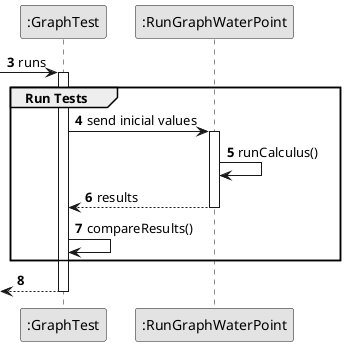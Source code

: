 @startuml
skinparam monochrome true
skinparam packageStyle rectangle
skinparam shadowing false

autonumber 3

'hide footbox

participant ":GraphTest" as Test
participant ":RunGraphWaterPoint" as RunGraphWP
 -> Test : runs
                activate Test
                    group Run Tests
                    Test -> RunGraphWP: send inicial values
                activate RunGraphWP

                    RunGraphWP -> RunGraphWP: runCalculus()
                RunGraphWP --> Test : results
                deactivate RunGraphWP
                    Test -> Test : compareResults()
                    end
               <-- Test
                               deactivate Test

@enduml